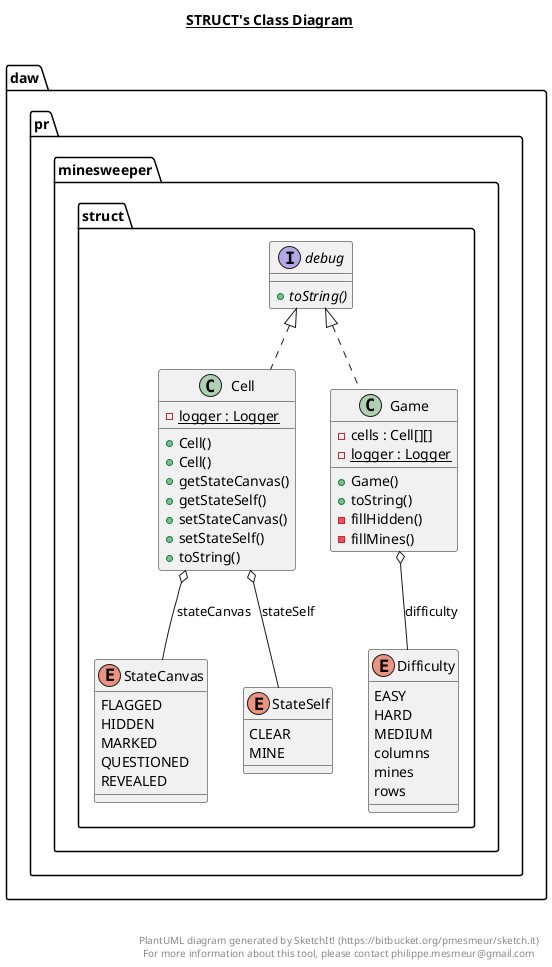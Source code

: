 @startuml

title __STRUCT's Class Diagram__\n

  namespace daw.pr {
    namespace minesweeper {
      namespace struct {
        class daw.pr.minesweeper.struct.Cell {
            {static} - logger : Logger
            + Cell()
            + Cell()
            + getStateCanvas()
            + getStateSelf()
            + setStateCanvas()
            + setStateSelf()
            + toString()
        }
      }
    }
  }
  

  namespace daw.pr {
    namespace minesweeper {
      namespace struct {
        enum Difficulty {
          EASY
          HARD
          MEDIUM
          columns
          mines
          rows
        }
      }
    }
  }
  

  namespace daw.pr {
    namespace minesweeper {
      namespace struct {
        class daw.pr.minesweeper.struct.Game {
            - cells : Cell[][]
            {static} - logger : Logger
            + Game()
            + toString()
            - fillHidden()
            - fillMines()
        }
      }
    }
  }
  

  namespace daw.pr {
    namespace minesweeper {
      namespace struct {
        enum StateCanvas {
          FLAGGED
          HIDDEN
          MARKED
          QUESTIONED
          REVEALED
        }
      }
    }
  }
  

  namespace daw.pr {
    namespace minesweeper {
      namespace struct {
        enum StateSelf {
          CLEAR
          MINE
        }
      }
    }
  }
  

  namespace daw.pr {
    namespace minesweeper {
      namespace struct {
        interface daw.pr.minesweeper.struct.debug {
            {abstract} + toString()
        }
      }
    }
  }
  

  daw.pr.minesweeper.struct.Cell .up.|> daw.pr.minesweeper.struct.debug
  daw.pr.minesweeper.struct.Cell o-- daw.pr.minesweeper.struct.StateCanvas : stateCanvas
  daw.pr.minesweeper.struct.Cell o-- daw.pr.minesweeper.struct.StateSelf : stateSelf
  daw.pr.minesweeper.struct.Game .up.|> daw.pr.minesweeper.struct.debug
  daw.pr.minesweeper.struct.Game o-- daw.pr.minesweeper.struct.Difficulty : difficulty


right footer


PlantUML diagram generated by SketchIt! (https://bitbucket.org/pmesmeur/sketch.it)
For more information about this tool, please contact philippe.mesmeur@gmail.com
endfooter

@enduml
